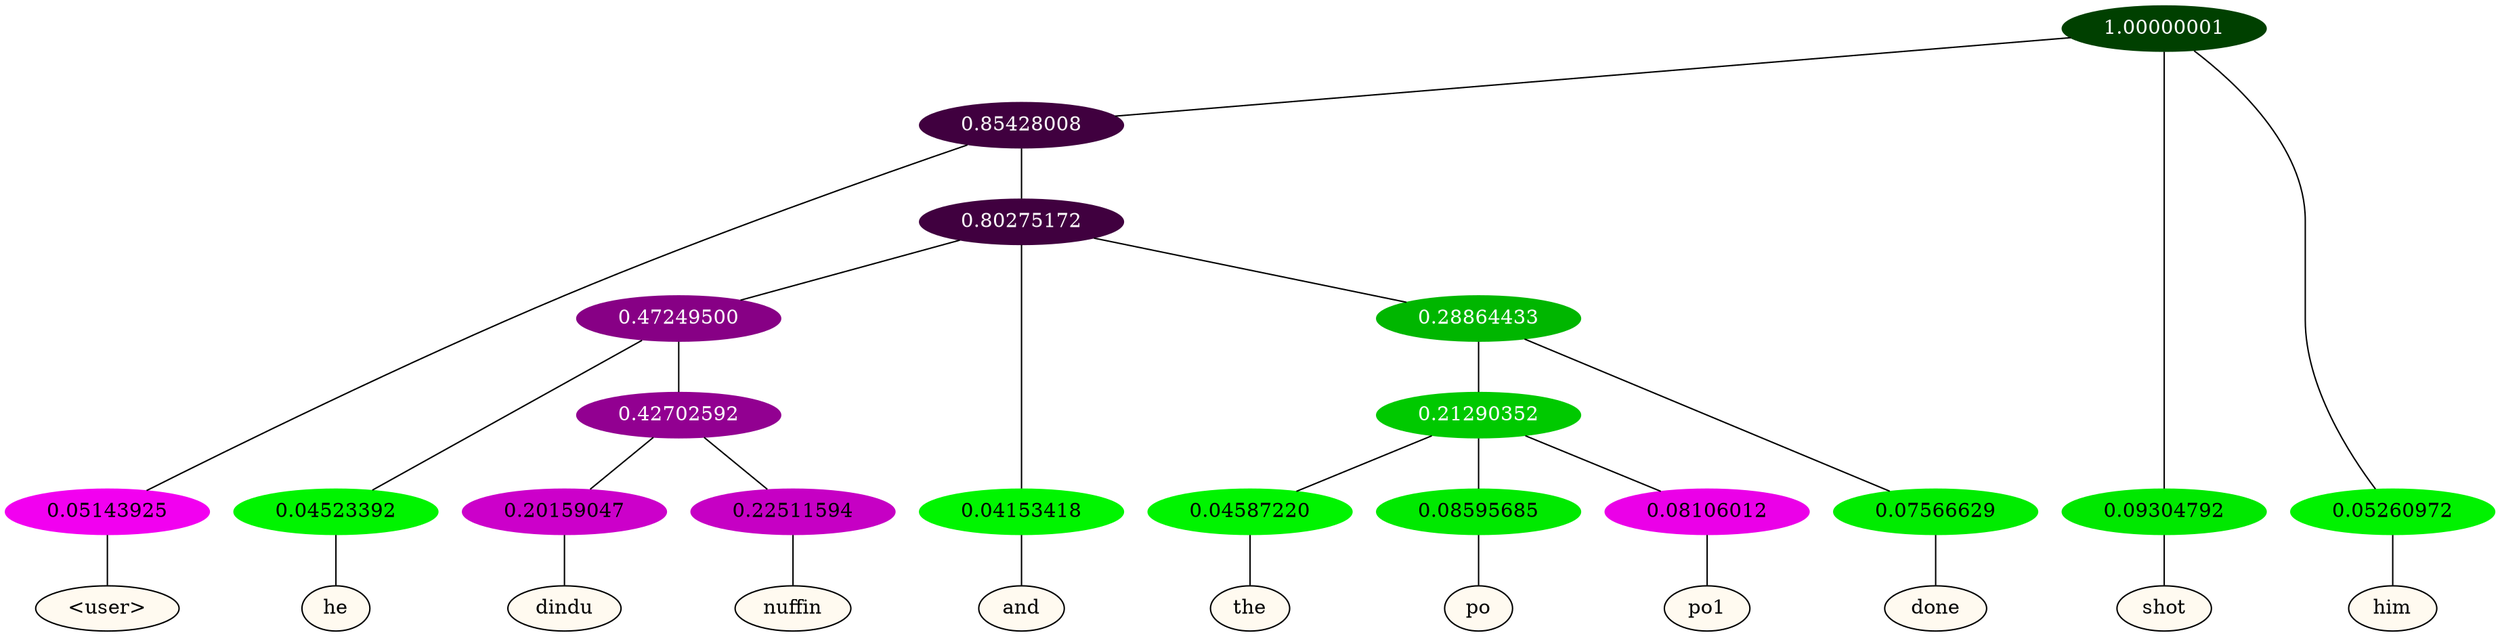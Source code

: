 graph {
	node [format=png height=0.15 nodesep=0.001 ordering=out overlap=prism overlap_scaling=0.01 ranksep=0.001 ratio=0.2 style=filled width=0.15]
	{
		rank=same
		a_w_4 [label="\<user\>" color=black fillcolor=floralwhite style="filled,solid"]
		a_w_9 [label=he color=black fillcolor=floralwhite style="filled,solid"]
		a_w_13 [label=dindu color=black fillcolor=floralwhite style="filled,solid"]
		a_w_14 [label=nuffin color=black fillcolor=floralwhite style="filled,solid"]
		a_w_7 [label=and color=black fillcolor=floralwhite style="filled,solid"]
		a_w_15 [label=the color=black fillcolor=floralwhite style="filled,solid"]
		a_w_16 [label=po color=black fillcolor=floralwhite style="filled,solid"]
		a_w_17 [label=po1 color=black fillcolor=floralwhite style="filled,solid"]
		a_w_12 [label=done color=black fillcolor=floralwhite style="filled,solid"]
		a_w_2 [label=shot color=black fillcolor=floralwhite style="filled,solid"]
		a_w_3 [label=him color=black fillcolor=floralwhite style="filled,solid"]
	}
	a_n_4 -- a_w_4
	a_n_9 -- a_w_9
	a_n_13 -- a_w_13
	a_n_14 -- a_w_14
	a_n_7 -- a_w_7
	a_n_15 -- a_w_15
	a_n_16 -- a_w_16
	a_n_17 -- a_w_17
	a_n_12 -- a_w_12
	a_n_2 -- a_w_2
	a_n_3 -- a_w_3
	{
		rank=same
		a_n_4 [label=0.05143925 color="0.835 1.000 0.949" fontcolor=black]
		a_n_9 [label=0.04523392 color="0.334 1.000 0.955" fontcolor=black]
		a_n_13 [label=0.20159047 color="0.835 1.000 0.798" fontcolor=black]
		a_n_14 [label=0.22511594 color="0.835 1.000 0.775" fontcolor=black]
		a_n_7 [label=0.04153418 color="0.334 1.000 0.958" fontcolor=black]
		a_n_15 [label=0.04587220 color="0.334 1.000 0.954" fontcolor=black]
		a_n_16 [label=0.08595685 color="0.334 1.000 0.914" fontcolor=black]
		a_n_17 [label=0.08106012 color="0.835 1.000 0.919" fontcolor=black]
		a_n_12 [label=0.07566629 color="0.334 1.000 0.924" fontcolor=black]
		a_n_2 [label=0.09304792 color="0.334 1.000 0.907" fontcolor=black]
		a_n_3 [label=0.05260972 color="0.334 1.000 0.947" fontcolor=black]
	}
	a_n_0 [label=1.00000001 color="0.334 1.000 0.250" fontcolor=grey99]
	a_n_1 [label=0.85428008 color="0.835 1.000 0.250" fontcolor=grey99]
	a_n_0 -- a_n_1
	a_n_0 -- a_n_2
	a_n_0 -- a_n_3
	a_n_1 -- a_n_4
	a_n_5 [label=0.80275172 color="0.835 1.000 0.250" fontcolor=grey99]
	a_n_1 -- a_n_5
	a_n_6 [label=0.47249500 color="0.835 1.000 0.528" fontcolor=grey99]
	a_n_5 -- a_n_6
	a_n_5 -- a_n_7
	a_n_8 [label=0.28864433 color="0.334 1.000 0.711" fontcolor=grey99]
	a_n_5 -- a_n_8
	a_n_6 -- a_n_9
	a_n_10 [label=0.42702592 color="0.835 1.000 0.573" fontcolor=grey99]
	a_n_6 -- a_n_10
	a_n_11 [label=0.21290352 color="0.334 1.000 0.787" fontcolor=grey99]
	a_n_8 -- a_n_11
	a_n_8 -- a_n_12
	a_n_10 -- a_n_13
	a_n_10 -- a_n_14
	a_n_11 -- a_n_15
	a_n_11 -- a_n_16
	a_n_11 -- a_n_17
}
